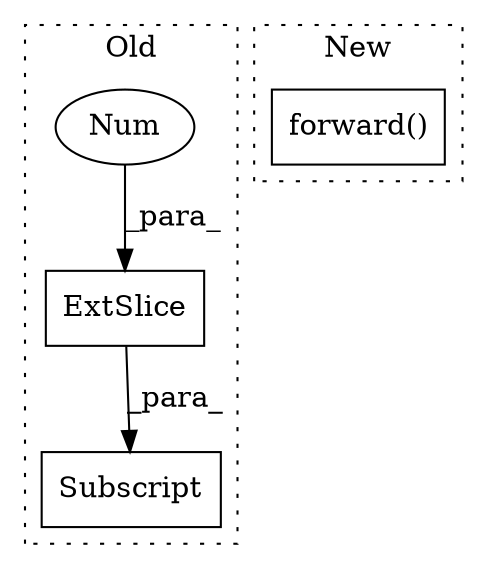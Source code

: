digraph G {
subgraph cluster0 {
1 [label="ExtSlice" a="85" s="19675" l="5" shape="box"];
3 [label="Num" a="76" s="19687" l="2" shape="ellipse"];
4 [label="Subscript" a="63" s="19675,0" l="15,0" shape="box"];
label = "Old";
style="dotted";
}
subgraph cluster1 {
2 [label="forward()" a="75" s="18860,18882" l="16,1" shape="box"];
label = "New";
style="dotted";
}
1 -> 4 [label="_para_"];
3 -> 1 [label="_para_"];
}